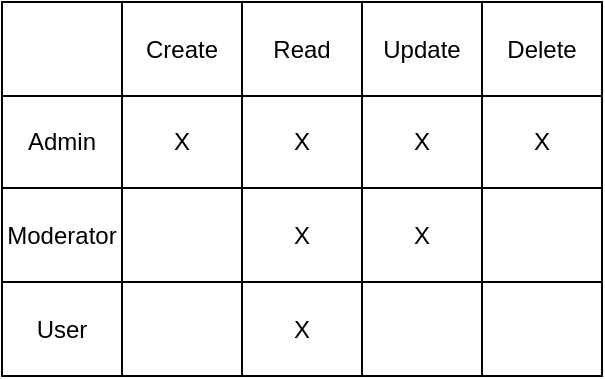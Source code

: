 <mxfile version="24.4.0" type="device">
  <diagram name="Page-1" id="70253hwkI7m4c-eLqX_v">
    <mxGraphModel dx="989" dy="582" grid="1" gridSize="10" guides="1" tooltips="1" connect="1" arrows="1" fold="1" page="1" pageScale="1" pageWidth="850" pageHeight="1100" math="0" shadow="0">
      <root>
        <mxCell id="0" />
        <mxCell id="1" parent="0" />
        <mxCell id="DWcnZKxT10T_S23RSh3B-4" value="" style="childLayout=tableLayout;recursiveResize=0;shadow=0;fillColor=none;" vertex="1" parent="1">
          <mxGeometry x="80" y="120" width="180" height="140" as="geometry" />
        </mxCell>
        <mxCell id="DWcnZKxT10T_S23RSh3B-5" value="" style="shape=tableRow;horizontal=0;startSize=0;swimlaneHead=0;swimlaneBody=0;top=0;left=0;bottom=0;right=0;dropTarget=0;collapsible=0;recursiveResize=0;expand=0;fontStyle=0;fillColor=none;strokeColor=inherit;" vertex="1" parent="DWcnZKxT10T_S23RSh3B-4">
          <mxGeometry width="180" height="47" as="geometry" />
        </mxCell>
        <mxCell id="DWcnZKxT10T_S23RSh3B-6" value="" style="connectable=0;recursiveResize=0;strokeColor=inherit;fillColor=none;align=center;whiteSpace=wrap;html=1;" vertex="1" parent="DWcnZKxT10T_S23RSh3B-5">
          <mxGeometry width="60" height="47" as="geometry">
            <mxRectangle width="60" height="47" as="alternateBounds" />
          </mxGeometry>
        </mxCell>
        <mxCell id="DWcnZKxT10T_S23RSh3B-7" value="Create" style="connectable=0;recursiveResize=0;strokeColor=inherit;fillColor=none;align=center;whiteSpace=wrap;html=1;" vertex="1" parent="DWcnZKxT10T_S23RSh3B-5">
          <mxGeometry x="60" width="60" height="47" as="geometry">
            <mxRectangle width="60" height="47" as="alternateBounds" />
          </mxGeometry>
        </mxCell>
        <mxCell id="DWcnZKxT10T_S23RSh3B-8" value="Read" style="connectable=0;recursiveResize=0;strokeColor=inherit;fillColor=none;align=center;whiteSpace=wrap;html=1;" vertex="1" parent="DWcnZKxT10T_S23RSh3B-5">
          <mxGeometry x="120" width="60" height="47" as="geometry">
            <mxRectangle width="60" height="47" as="alternateBounds" />
          </mxGeometry>
        </mxCell>
        <mxCell id="DWcnZKxT10T_S23RSh3B-9" style="shape=tableRow;horizontal=0;startSize=0;swimlaneHead=0;swimlaneBody=0;top=0;left=0;bottom=0;right=0;dropTarget=0;collapsible=0;recursiveResize=0;expand=0;fontStyle=0;fillColor=none;strokeColor=inherit;" vertex="1" parent="DWcnZKxT10T_S23RSh3B-4">
          <mxGeometry y="47" width="180" height="46" as="geometry" />
        </mxCell>
        <mxCell id="DWcnZKxT10T_S23RSh3B-10" value="Admin" style="connectable=0;recursiveResize=0;strokeColor=inherit;fillColor=none;align=center;whiteSpace=wrap;html=1;" vertex="1" parent="DWcnZKxT10T_S23RSh3B-9">
          <mxGeometry width="60" height="46" as="geometry">
            <mxRectangle width="60" height="46" as="alternateBounds" />
          </mxGeometry>
        </mxCell>
        <mxCell id="DWcnZKxT10T_S23RSh3B-11" value="X" style="connectable=0;recursiveResize=0;strokeColor=inherit;fillColor=none;align=center;whiteSpace=wrap;html=1;" vertex="1" parent="DWcnZKxT10T_S23RSh3B-9">
          <mxGeometry x="60" width="60" height="46" as="geometry">
            <mxRectangle width="60" height="46" as="alternateBounds" />
          </mxGeometry>
        </mxCell>
        <mxCell id="DWcnZKxT10T_S23RSh3B-12" value="X" style="connectable=0;recursiveResize=0;strokeColor=inherit;fillColor=none;align=center;whiteSpace=wrap;html=1;" vertex="1" parent="DWcnZKxT10T_S23RSh3B-9">
          <mxGeometry x="120" width="60" height="46" as="geometry">
            <mxRectangle width="60" height="46" as="alternateBounds" />
          </mxGeometry>
        </mxCell>
        <mxCell id="DWcnZKxT10T_S23RSh3B-13" style="shape=tableRow;horizontal=0;startSize=0;swimlaneHead=0;swimlaneBody=0;top=0;left=0;bottom=0;right=0;dropTarget=0;collapsible=0;recursiveResize=0;expand=0;fontStyle=0;fillColor=none;strokeColor=inherit;" vertex="1" parent="DWcnZKxT10T_S23RSh3B-4">
          <mxGeometry y="93" width="180" height="47" as="geometry" />
        </mxCell>
        <mxCell id="DWcnZKxT10T_S23RSh3B-14" value="Moderator" style="connectable=0;recursiveResize=0;strokeColor=inherit;fillColor=none;align=center;whiteSpace=wrap;html=1;" vertex="1" parent="DWcnZKxT10T_S23RSh3B-13">
          <mxGeometry width="60" height="47" as="geometry">
            <mxRectangle width="60" height="47" as="alternateBounds" />
          </mxGeometry>
        </mxCell>
        <mxCell id="DWcnZKxT10T_S23RSh3B-15" value="" style="connectable=0;recursiveResize=0;strokeColor=inherit;fillColor=none;align=center;whiteSpace=wrap;html=1;" vertex="1" parent="DWcnZKxT10T_S23RSh3B-13">
          <mxGeometry x="60" width="60" height="47" as="geometry">
            <mxRectangle width="60" height="47" as="alternateBounds" />
          </mxGeometry>
        </mxCell>
        <mxCell id="DWcnZKxT10T_S23RSh3B-16" value="X" style="connectable=0;recursiveResize=0;strokeColor=inherit;fillColor=none;align=center;whiteSpace=wrap;html=1;" vertex="1" parent="DWcnZKxT10T_S23RSh3B-13">
          <mxGeometry x="120" width="60" height="47" as="geometry">
            <mxRectangle width="60" height="47" as="alternateBounds" />
          </mxGeometry>
        </mxCell>
        <mxCell id="DWcnZKxT10T_S23RSh3B-17" value="" style="childLayout=tableLayout;recursiveResize=0;shadow=0;fillColor=none;" vertex="1" parent="1">
          <mxGeometry x="260" y="120" width="120" height="140" as="geometry" />
        </mxCell>
        <mxCell id="DWcnZKxT10T_S23RSh3B-18" value="" style="shape=tableRow;horizontal=0;startSize=0;swimlaneHead=0;swimlaneBody=0;top=0;left=0;bottom=0;right=0;dropTarget=0;collapsible=0;recursiveResize=0;expand=0;fontStyle=0;fillColor=none;strokeColor=inherit;" vertex="1" parent="DWcnZKxT10T_S23RSh3B-17">
          <mxGeometry width="120" height="47" as="geometry" />
        </mxCell>
        <mxCell id="DWcnZKxT10T_S23RSh3B-19" value="Update" style="connectable=0;recursiveResize=0;strokeColor=inherit;fillColor=none;align=center;whiteSpace=wrap;html=1;" vertex="1" parent="DWcnZKxT10T_S23RSh3B-18">
          <mxGeometry width="60" height="47" as="geometry">
            <mxRectangle width="60" height="47" as="alternateBounds" />
          </mxGeometry>
        </mxCell>
        <mxCell id="DWcnZKxT10T_S23RSh3B-20" value="Delete" style="connectable=0;recursiveResize=0;strokeColor=inherit;fillColor=none;align=center;whiteSpace=wrap;html=1;" vertex="1" parent="DWcnZKxT10T_S23RSh3B-18">
          <mxGeometry x="60" width="60" height="47" as="geometry">
            <mxRectangle width="60" height="47" as="alternateBounds" />
          </mxGeometry>
        </mxCell>
        <mxCell id="DWcnZKxT10T_S23RSh3B-22" style="shape=tableRow;horizontal=0;startSize=0;swimlaneHead=0;swimlaneBody=0;top=0;left=0;bottom=0;right=0;dropTarget=0;collapsible=0;recursiveResize=0;expand=0;fontStyle=0;fillColor=none;strokeColor=inherit;" vertex="1" parent="DWcnZKxT10T_S23RSh3B-17">
          <mxGeometry y="47" width="120" height="46" as="geometry" />
        </mxCell>
        <mxCell id="DWcnZKxT10T_S23RSh3B-23" value="X" style="connectable=0;recursiveResize=0;strokeColor=inherit;fillColor=none;align=center;whiteSpace=wrap;html=1;" vertex="1" parent="DWcnZKxT10T_S23RSh3B-22">
          <mxGeometry width="60" height="46" as="geometry">
            <mxRectangle width="60" height="46" as="alternateBounds" />
          </mxGeometry>
        </mxCell>
        <mxCell id="DWcnZKxT10T_S23RSh3B-24" value="X" style="connectable=0;recursiveResize=0;strokeColor=inherit;fillColor=none;align=center;whiteSpace=wrap;html=1;" vertex="1" parent="DWcnZKxT10T_S23RSh3B-22">
          <mxGeometry x="60" width="60" height="46" as="geometry">
            <mxRectangle width="60" height="46" as="alternateBounds" />
          </mxGeometry>
        </mxCell>
        <mxCell id="DWcnZKxT10T_S23RSh3B-26" style="shape=tableRow;horizontal=0;startSize=0;swimlaneHead=0;swimlaneBody=0;top=0;left=0;bottom=0;right=0;dropTarget=0;collapsible=0;recursiveResize=0;expand=0;fontStyle=0;fillColor=none;strokeColor=inherit;" vertex="1" parent="DWcnZKxT10T_S23RSh3B-17">
          <mxGeometry y="93" width="120" height="47" as="geometry" />
        </mxCell>
        <mxCell id="DWcnZKxT10T_S23RSh3B-27" value="X" style="connectable=0;recursiveResize=0;strokeColor=inherit;fillColor=none;align=center;whiteSpace=wrap;html=1;" vertex="1" parent="DWcnZKxT10T_S23RSh3B-26">
          <mxGeometry width="60" height="47" as="geometry">
            <mxRectangle width="60" height="47" as="alternateBounds" />
          </mxGeometry>
        </mxCell>
        <mxCell id="DWcnZKxT10T_S23RSh3B-28" value="" style="connectable=0;recursiveResize=0;strokeColor=inherit;fillColor=none;align=center;whiteSpace=wrap;html=1;" vertex="1" parent="DWcnZKxT10T_S23RSh3B-26">
          <mxGeometry x="60" width="60" height="47" as="geometry">
            <mxRectangle width="60" height="47" as="alternateBounds" />
          </mxGeometry>
        </mxCell>
        <mxCell id="DWcnZKxT10T_S23RSh3B-30" value="" style="childLayout=tableLayout;recursiveResize=0;shadow=0;fillColor=none;" vertex="1" parent="1">
          <mxGeometry x="80" y="260" width="180" height="47" as="geometry" />
        </mxCell>
        <mxCell id="DWcnZKxT10T_S23RSh3B-31" value="" style="shape=tableRow;horizontal=0;startSize=0;swimlaneHead=0;swimlaneBody=0;top=0;left=0;bottom=0;right=0;dropTarget=0;collapsible=0;recursiveResize=0;expand=0;fontStyle=0;fillColor=none;strokeColor=inherit;" vertex="1" parent="DWcnZKxT10T_S23RSh3B-30">
          <mxGeometry width="180" height="47" as="geometry" />
        </mxCell>
        <mxCell id="DWcnZKxT10T_S23RSh3B-32" value="User" style="connectable=0;recursiveResize=0;strokeColor=inherit;fillColor=none;align=center;whiteSpace=wrap;html=1;" vertex="1" parent="DWcnZKxT10T_S23RSh3B-31">
          <mxGeometry width="60" height="47" as="geometry">
            <mxRectangle width="60" height="47" as="alternateBounds" />
          </mxGeometry>
        </mxCell>
        <mxCell id="DWcnZKxT10T_S23RSh3B-33" value="" style="connectable=0;recursiveResize=0;strokeColor=inherit;fillColor=none;align=center;whiteSpace=wrap;html=1;" vertex="1" parent="DWcnZKxT10T_S23RSh3B-31">
          <mxGeometry x="60" width="60" height="47" as="geometry">
            <mxRectangle width="60" height="47" as="alternateBounds" />
          </mxGeometry>
        </mxCell>
        <mxCell id="DWcnZKxT10T_S23RSh3B-34" value="X" style="connectable=0;recursiveResize=0;strokeColor=inherit;fillColor=none;align=center;whiteSpace=wrap;html=1;" vertex="1" parent="DWcnZKxT10T_S23RSh3B-31">
          <mxGeometry x="120" width="60" height="47" as="geometry">
            <mxRectangle width="60" height="47" as="alternateBounds" />
          </mxGeometry>
        </mxCell>
        <mxCell id="DWcnZKxT10T_S23RSh3B-43" value="" style="childLayout=tableLayout;recursiveResize=0;shadow=0;fillColor=none;" vertex="1" parent="1">
          <mxGeometry x="260" y="260" width="120" height="47" as="geometry" />
        </mxCell>
        <mxCell id="DWcnZKxT10T_S23RSh3B-44" value="" style="shape=tableRow;horizontal=0;startSize=0;swimlaneHead=0;swimlaneBody=0;top=0;left=0;bottom=0;right=0;dropTarget=0;collapsible=0;recursiveResize=0;expand=0;fontStyle=0;fillColor=none;strokeColor=inherit;" vertex="1" parent="DWcnZKxT10T_S23RSh3B-43">
          <mxGeometry width="120" height="47" as="geometry" />
        </mxCell>
        <mxCell id="DWcnZKxT10T_S23RSh3B-45" value="" style="connectable=0;recursiveResize=0;strokeColor=inherit;fillColor=none;align=center;whiteSpace=wrap;html=1;" vertex="1" parent="DWcnZKxT10T_S23RSh3B-44">
          <mxGeometry width="60" height="47" as="geometry">
            <mxRectangle width="60" height="47" as="alternateBounds" />
          </mxGeometry>
        </mxCell>
        <mxCell id="DWcnZKxT10T_S23RSh3B-46" value="" style="connectable=0;recursiveResize=0;strokeColor=inherit;fillColor=none;align=center;whiteSpace=wrap;html=1;" vertex="1" parent="DWcnZKxT10T_S23RSh3B-44">
          <mxGeometry x="60" width="60" height="47" as="geometry">
            <mxRectangle width="60" height="47" as="alternateBounds" />
          </mxGeometry>
        </mxCell>
      </root>
    </mxGraphModel>
  </diagram>
</mxfile>
